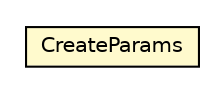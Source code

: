 #!/usr/local/bin/dot
#
# Class diagram 
# Generated by UMLGraph version R5_6-24-gf6e263 (http://www.umlgraph.org/)
#

digraph G {
	edge [fontname="Helvetica",fontsize=10,labelfontname="Helvetica",labelfontsize=10];
	node [fontname="Helvetica",fontsize=10,shape=plaintext];
	nodesep=0.25;
	ranksep=0.5;
	// com.orientechnologies.orient.core.metadata.sequence.OSequence.CreateParams
	c6395006 [label=<<table title="com.orientechnologies.orient.core.metadata.sequence.OSequence.CreateParams" border="0" cellborder="1" cellspacing="0" cellpadding="2" port="p" bgcolor="lemonChiffon" href="./OSequence.CreateParams.html">
		<tr><td><table border="0" cellspacing="0" cellpadding="1">
<tr><td align="center" balign="center"> CreateParams </td></tr>
		</table></td></tr>
		</table>>, URL="./OSequence.CreateParams.html", fontname="Helvetica", fontcolor="black", fontsize=10.0];
}

